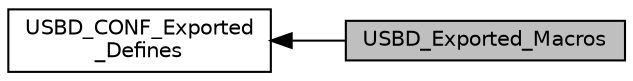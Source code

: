 digraph "USBD_Exported_Macros"
{
  edge [fontname="Helvetica",fontsize="10",labelfontname="Helvetica",labelfontsize="10"];
  node [fontname="Helvetica",fontsize="10",shape=record];
  rankdir=LR;
  Node1 [label="USBD_CONF_Exported\l_Defines",height=0.2,width=0.4,color="black", fillcolor="white", style="filled",URL="$group___u_s_b_d___c_o_n_f___exported___defines.html"];
  Node0 [label="USBD_Exported_Macros",height=0.2,width=0.4,color="black", fillcolor="grey75", style="filled", fontcolor="black"];
  Node1->Node0 [shape=plaintext, dir="back", style="solid"];
}
